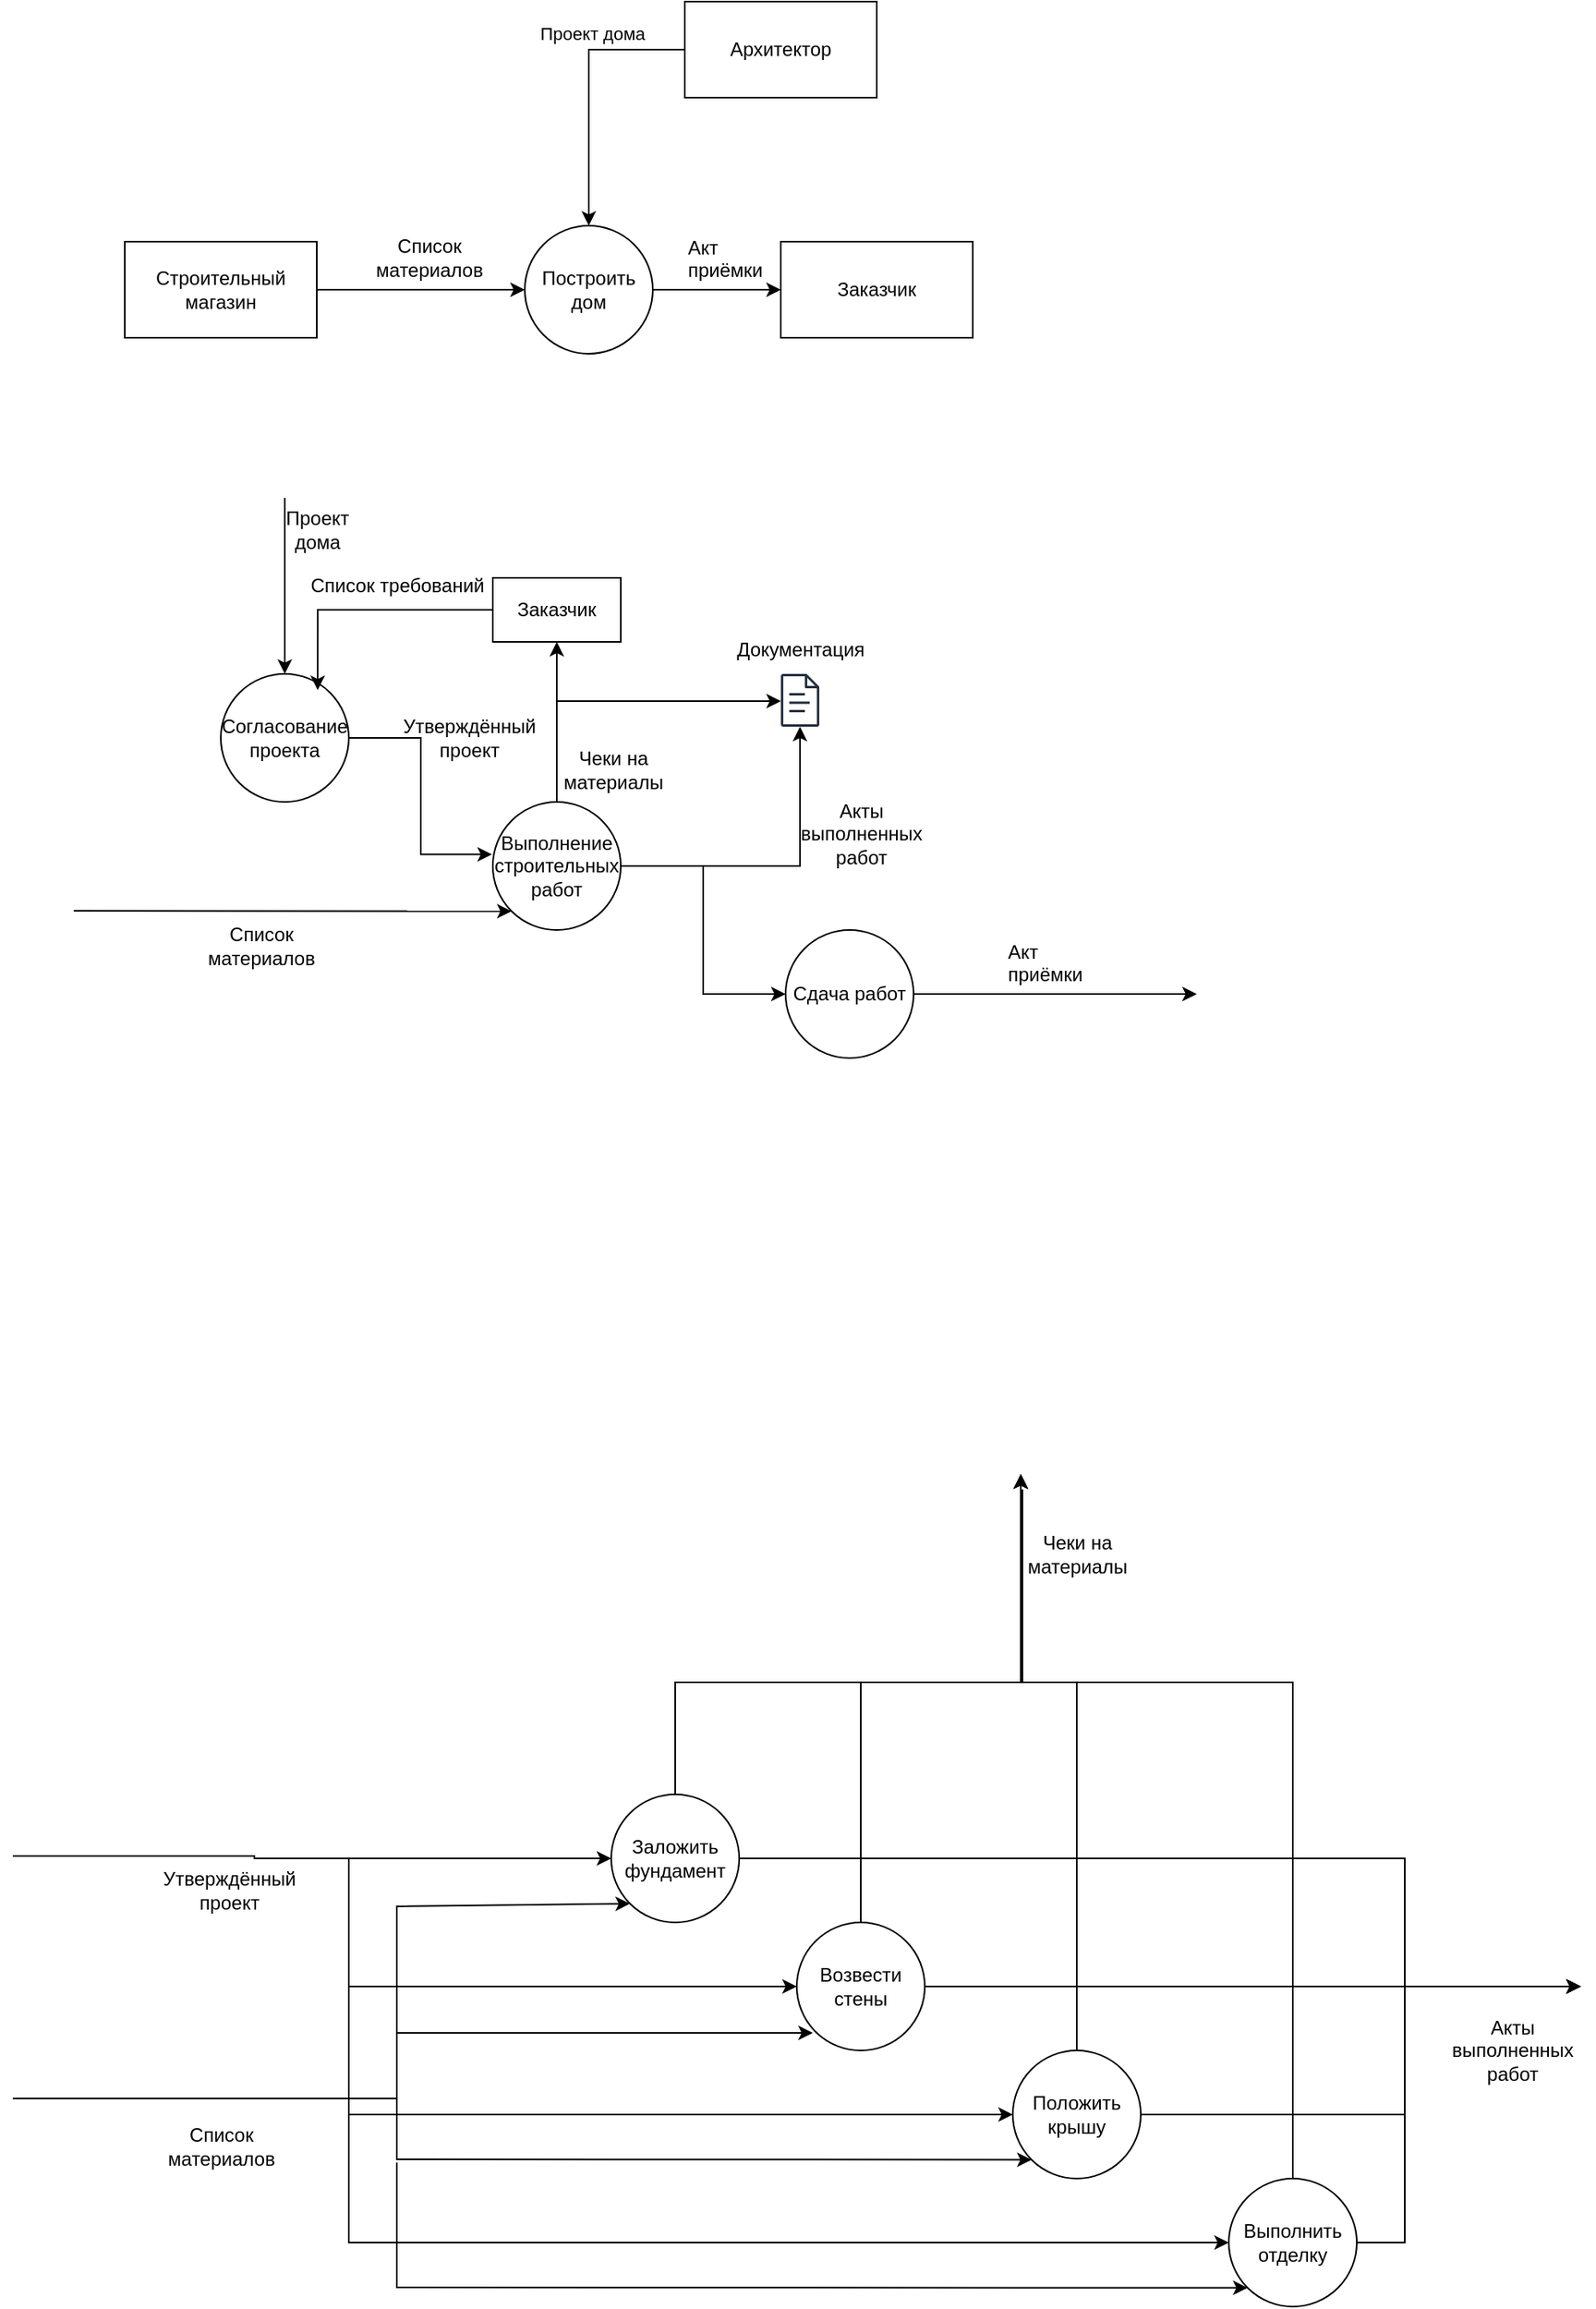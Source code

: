 <mxfile version="25.0.1">
  <diagram name="Page-1" id="IWK_YZqnmYgPwzLuM5sE">
    <mxGraphModel dx="1186" dy="426" grid="1" gridSize="10" guides="1" tooltips="1" connect="1" arrows="1" fold="1" page="1" pageScale="1" pageWidth="827" pageHeight="1169" math="0" shadow="0">
      <root>
        <mxCell id="0" />
        <mxCell id="1" parent="0" />
        <mxCell id="Poi-JJtiiJ44U1Zy0QEv-7" style="edgeStyle=orthogonalEdgeStyle;rounded=0;orthogonalLoop=1;jettySize=auto;html=1;entryX=0;entryY=0.5;entryDx=0;entryDy=0;" edge="1" parent="1" source="Poi-JJtiiJ44U1Zy0QEv-1" target="Poi-JJtiiJ44U1Zy0QEv-3">
          <mxGeometry relative="1" as="geometry" />
        </mxCell>
        <mxCell id="Poi-JJtiiJ44U1Zy0QEv-1" value="Построить дом" style="ellipse;whiteSpace=wrap;html=1;aspect=fixed;" vertex="1" parent="1">
          <mxGeometry x="280" y="260" width="80" height="80" as="geometry" />
        </mxCell>
        <mxCell id="Poi-JJtiiJ44U1Zy0QEv-5" style="edgeStyle=orthogonalEdgeStyle;rounded=0;orthogonalLoop=1;jettySize=auto;html=1;" edge="1" parent="1" source="Poi-JJtiiJ44U1Zy0QEv-2" target="Poi-JJtiiJ44U1Zy0QEv-1">
          <mxGeometry relative="1" as="geometry" />
        </mxCell>
        <mxCell id="Poi-JJtiiJ44U1Zy0QEv-2" value="&lt;div&gt;Строительный&lt;/div&gt;&lt;div&gt;магазин&lt;/div&gt;" style="rounded=0;whiteSpace=wrap;html=1;" vertex="1" parent="1">
          <mxGeometry x="30" y="270" width="120" height="60" as="geometry" />
        </mxCell>
        <mxCell id="Poi-JJtiiJ44U1Zy0QEv-3" value="Заказчик" style="rounded=0;whiteSpace=wrap;html=1;" vertex="1" parent="1">
          <mxGeometry x="440" y="270" width="120" height="60" as="geometry" />
        </mxCell>
        <mxCell id="Poi-JJtiiJ44U1Zy0QEv-9" style="edgeStyle=orthogonalEdgeStyle;rounded=0;orthogonalLoop=1;jettySize=auto;html=1;entryX=0.5;entryY=0;entryDx=0;entryDy=0;" edge="1" parent="1" source="Poi-JJtiiJ44U1Zy0QEv-4" target="Poi-JJtiiJ44U1Zy0QEv-1">
          <mxGeometry relative="1" as="geometry" />
        </mxCell>
        <mxCell id="Poi-JJtiiJ44U1Zy0QEv-10" value="Проект дома" style="edgeLabel;html=1;align=center;verticalAlign=middle;resizable=0;points=[];" vertex="1" connectable="0" parent="Poi-JJtiiJ44U1Zy0QEv-9">
          <mxGeometry x="0.137" y="2" relative="1" as="geometry">
            <mxPoint y="-47" as="offset" />
          </mxGeometry>
        </mxCell>
        <mxCell id="Poi-JJtiiJ44U1Zy0QEv-4" value="Архитектор" style="rounded=0;whiteSpace=wrap;html=1;" vertex="1" parent="1">
          <mxGeometry x="380" y="120" width="120" height="60" as="geometry" />
        </mxCell>
        <mxCell id="Poi-JJtiiJ44U1Zy0QEv-6" value="&lt;div&gt;Список&lt;/div&gt;&lt;div&gt;материалов&lt;/div&gt;" style="text;html=1;align=center;verticalAlign=middle;resizable=0;points=[];autosize=1;strokeColor=none;fillColor=none;" vertex="1" parent="1">
          <mxGeometry x="175" y="260" width="90" height="40" as="geometry" />
        </mxCell>
        <mxCell id="Poi-JJtiiJ44U1Zy0QEv-8" value="Акт&#xa;приёмки" style="text;whiteSpace=wrap;" vertex="1" parent="1">
          <mxGeometry x="380" y="260" width="80" height="50" as="geometry" />
        </mxCell>
        <mxCell id="Poi-JJtiiJ44U1Zy0QEv-12" value="&lt;div&gt;Согласование&lt;/div&gt;&lt;div&gt;проекта&lt;/div&gt;" style="ellipse;whiteSpace=wrap;html=1;aspect=fixed;" vertex="1" parent="1">
          <mxGeometry x="90" y="540" width="80" height="80" as="geometry" />
        </mxCell>
        <mxCell id="Poi-JJtiiJ44U1Zy0QEv-17" style="edgeStyle=orthogonalEdgeStyle;rounded=0;orthogonalLoop=1;jettySize=auto;html=1;entryX=0;entryY=0.5;entryDx=0;entryDy=0;" edge="1" parent="1" source="Poi-JJtiiJ44U1Zy0QEv-13" target="Poi-JJtiiJ44U1Zy0QEv-15">
          <mxGeometry relative="1" as="geometry" />
        </mxCell>
        <mxCell id="Poi-JJtiiJ44U1Zy0QEv-30" style="edgeStyle=orthogonalEdgeStyle;rounded=0;orthogonalLoop=1;jettySize=auto;html=1;" edge="1" parent="1" source="Poi-JJtiiJ44U1Zy0QEv-13" target="Poi-JJtiiJ44U1Zy0QEv-29">
          <mxGeometry relative="1" as="geometry">
            <mxPoint x="430" y="550" as="targetPoint" />
            <Array as="points">
              <mxPoint x="300" y="557" />
            </Array>
          </mxGeometry>
        </mxCell>
        <mxCell id="Poi-JJtiiJ44U1Zy0QEv-31" style="edgeStyle=orthogonalEdgeStyle;rounded=0;orthogonalLoop=1;jettySize=auto;html=1;exitX=1;exitY=0.5;exitDx=0;exitDy=0;" edge="1" parent="1" source="Poi-JJtiiJ44U1Zy0QEv-13" target="Poi-JJtiiJ44U1Zy0QEv-29">
          <mxGeometry relative="1" as="geometry">
            <Array as="points">
              <mxPoint x="452" y="660" />
            </Array>
          </mxGeometry>
        </mxCell>
        <mxCell id="Poi-JJtiiJ44U1Zy0QEv-13" value="&lt;div&gt;Выполнение&lt;/div&gt;&lt;div&gt;строительных работ&lt;/div&gt;" style="ellipse;whiteSpace=wrap;html=1;aspect=fixed;" vertex="1" parent="1">
          <mxGeometry x="260" y="620" width="80" height="80" as="geometry" />
        </mxCell>
        <mxCell id="Poi-JJtiiJ44U1Zy0QEv-20" style="edgeStyle=orthogonalEdgeStyle;rounded=0;orthogonalLoop=1;jettySize=auto;html=1;" edge="1" parent="1" source="Poi-JJtiiJ44U1Zy0QEv-15">
          <mxGeometry relative="1" as="geometry">
            <mxPoint x="700" y="740" as="targetPoint" />
          </mxGeometry>
        </mxCell>
        <mxCell id="Poi-JJtiiJ44U1Zy0QEv-15" value="Сдача работ" style="ellipse;whiteSpace=wrap;html=1;aspect=fixed;" vertex="1" parent="1">
          <mxGeometry x="443" y="700" width="80" height="80" as="geometry" />
        </mxCell>
        <mxCell id="Poi-JJtiiJ44U1Zy0QEv-16" style="edgeStyle=orthogonalEdgeStyle;rounded=0;orthogonalLoop=1;jettySize=auto;html=1;entryX=-0.007;entryY=0.41;entryDx=0;entryDy=0;entryPerimeter=0;" edge="1" parent="1" source="Poi-JJtiiJ44U1Zy0QEv-12" target="Poi-JJtiiJ44U1Zy0QEv-13">
          <mxGeometry relative="1" as="geometry" />
        </mxCell>
        <mxCell id="Poi-JJtiiJ44U1Zy0QEv-18" value="" style="endArrow=classic;html=1;rounded=0;entryX=0;entryY=1;entryDx=0;entryDy=0;" edge="1" parent="1" target="Poi-JJtiiJ44U1Zy0QEv-13">
          <mxGeometry width="50" height="50" relative="1" as="geometry">
            <mxPoint x="-1.882" y="688" as="sourcePoint" />
            <mxPoint x="350" y="620" as="targetPoint" />
          </mxGeometry>
        </mxCell>
        <mxCell id="Poi-JJtiiJ44U1Zy0QEv-19" value="&lt;div&gt;Список&lt;/div&gt;&lt;div&gt;материалов&lt;/div&gt;" style="text;html=1;align=center;verticalAlign=middle;resizable=0;points=[];autosize=1;strokeColor=none;fillColor=none;" vertex="1" parent="1">
          <mxGeometry x="70" y="690" width="90" height="40" as="geometry" />
        </mxCell>
        <mxCell id="Poi-JJtiiJ44U1Zy0QEv-21" value="Акт&#xa;приёмки" style="text;whiteSpace=wrap;" vertex="1" parent="1">
          <mxGeometry x="580" y="700" width="80" height="50" as="geometry" />
        </mxCell>
        <mxCell id="Poi-JJtiiJ44U1Zy0QEv-22" value="&lt;div&gt;Утверждённый&lt;/div&gt;&lt;div&gt;проект&lt;/div&gt;" style="text;html=1;align=center;verticalAlign=middle;resizable=0;points=[];autosize=1;strokeColor=none;fillColor=none;" vertex="1" parent="1">
          <mxGeometry x="190" y="560" width="110" height="40" as="geometry" />
        </mxCell>
        <mxCell id="Poi-JJtiiJ44U1Zy0QEv-23" value="Заказчик" style="rounded=0;whiteSpace=wrap;html=1;" vertex="1" parent="1">
          <mxGeometry x="260" y="480" width="80" height="40" as="geometry" />
        </mxCell>
        <mxCell id="Poi-JJtiiJ44U1Zy0QEv-24" value="" style="endArrow=classic;html=1;rounded=0;exitX=0.5;exitY=0;exitDx=0;exitDy=0;entryX=0.5;entryY=1;entryDx=0;entryDy=0;" edge="1" parent="1" source="Poi-JJtiiJ44U1Zy0QEv-13" target="Poi-JJtiiJ44U1Zy0QEv-23">
          <mxGeometry width="50" height="50" relative="1" as="geometry">
            <mxPoint x="290" y="500" as="sourcePoint" />
            <mxPoint x="340" y="450" as="targetPoint" />
          </mxGeometry>
        </mxCell>
        <mxCell id="Poi-JJtiiJ44U1Zy0QEv-25" style="edgeStyle=orthogonalEdgeStyle;rounded=0;orthogonalLoop=1;jettySize=auto;html=1;entryX=0.757;entryY=0.127;entryDx=0;entryDy=0;entryPerimeter=0;" edge="1" parent="1" source="Poi-JJtiiJ44U1Zy0QEv-23" target="Poi-JJtiiJ44U1Zy0QEv-12">
          <mxGeometry relative="1" as="geometry" />
        </mxCell>
        <mxCell id="Poi-JJtiiJ44U1Zy0QEv-26" value="Список требований" style="text;html=1;align=center;verticalAlign=middle;resizable=0;points=[];autosize=1;strokeColor=none;fillColor=none;" vertex="1" parent="1">
          <mxGeometry x="135" y="470" width="130" height="30" as="geometry" />
        </mxCell>
        <mxCell id="Poi-JJtiiJ44U1Zy0QEv-27" value="" style="endArrow=classic;html=1;rounded=0;entryX=0.5;entryY=0;entryDx=0;entryDy=0;" edge="1" parent="1" target="Poi-JJtiiJ44U1Zy0QEv-12">
          <mxGeometry width="50" height="50" relative="1" as="geometry">
            <mxPoint x="130" y="430" as="sourcePoint" />
            <mxPoint x="260" y="450" as="targetPoint" />
          </mxGeometry>
        </mxCell>
        <mxCell id="Poi-JJtiiJ44U1Zy0QEv-28" value="&lt;div&gt;Проект&lt;/div&gt;&lt;div&gt;дома&lt;/div&gt;" style="text;html=1;align=center;verticalAlign=middle;resizable=0;points=[];autosize=1;strokeColor=none;fillColor=none;" vertex="1" parent="1">
          <mxGeometry x="120" y="430" width="60" height="40" as="geometry" />
        </mxCell>
        <mxCell id="Poi-JJtiiJ44U1Zy0QEv-29" value="" style="sketch=0;outlineConnect=0;fontColor=#232F3E;gradientColor=none;fillColor=#232F3D;strokeColor=none;dashed=0;verticalLabelPosition=bottom;verticalAlign=top;align=center;html=1;fontSize=12;fontStyle=0;aspect=fixed;pointerEvents=1;shape=mxgraph.aws4.document;" vertex="1" parent="1">
          <mxGeometry x="440" y="540" width="24.12" height="33" as="geometry" />
        </mxCell>
        <mxCell id="Poi-JJtiiJ44U1Zy0QEv-33" value="Документация" style="text;html=1;align=center;verticalAlign=middle;resizable=0;points=[];autosize=1;strokeColor=none;fillColor=none;" vertex="1" parent="1">
          <mxGeometry x="402.06" y="510" width="100" height="30" as="geometry" />
        </mxCell>
        <mxCell id="Poi-JJtiiJ44U1Zy0QEv-34" value="&lt;div&gt;Чеки на&lt;/div&gt;&lt;div&gt;материалы&lt;/div&gt;" style="text;html=1;align=center;verticalAlign=middle;resizable=0;points=[];autosize=1;strokeColor=none;fillColor=none;" vertex="1" parent="1">
          <mxGeometry x="290" y="580" width="90" height="40" as="geometry" />
        </mxCell>
        <mxCell id="Poi-JJtiiJ44U1Zy0QEv-35" value="&lt;div&gt;Акты&lt;/div&gt;&lt;div&gt;выполненных&lt;/div&gt;&lt;div&gt;работ&lt;/div&gt;" style="text;html=1;align=center;verticalAlign=middle;resizable=0;points=[];autosize=1;strokeColor=none;fillColor=none;" vertex="1" parent="1">
          <mxGeometry x="440" y="610" width="100" height="60" as="geometry" />
        </mxCell>
        <mxCell id="Poi-JJtiiJ44U1Zy0QEv-37" value="&lt;div&gt;Список&lt;/div&gt;&lt;div&gt;материалов&lt;/div&gt;" style="text;html=1;align=center;verticalAlign=middle;resizable=0;points=[];autosize=1;strokeColor=none;fillColor=none;" vertex="1" parent="1">
          <mxGeometry x="45" y="1440" width="90" height="40" as="geometry" />
        </mxCell>
        <mxCell id="Poi-JJtiiJ44U1Zy0QEv-38" style="edgeStyle=orthogonalEdgeStyle;rounded=0;orthogonalLoop=1;jettySize=auto;html=1;entryX=0;entryY=0.5;entryDx=0;entryDy=0;" edge="1" parent="1" target="Poi-JJtiiJ44U1Zy0QEv-44">
          <mxGeometry relative="1" as="geometry">
            <mxPoint x="-40" y="1278.5" as="sourcePoint" />
            <mxPoint x="260" y="1279.5" as="targetPoint" />
            <Array as="points">
              <mxPoint x="111" y="1279" />
              <mxPoint x="111" y="1280" />
            </Array>
          </mxGeometry>
        </mxCell>
        <mxCell id="Poi-JJtiiJ44U1Zy0QEv-39" value="&lt;div&gt;Утверждённый&lt;/div&gt;&lt;div&gt;проект&lt;/div&gt;" style="text;html=1;align=center;verticalAlign=middle;resizable=0;points=[];autosize=1;strokeColor=none;fillColor=none;" vertex="1" parent="1">
          <mxGeometry x="40" y="1280" width="110" height="40" as="geometry" />
        </mxCell>
        <mxCell id="Poi-JJtiiJ44U1Zy0QEv-41" value="&lt;div&gt;Чеки на&lt;/div&gt;&lt;div&gt;материалы&lt;/div&gt;" style="text;html=1;align=center;verticalAlign=middle;resizable=0;points=[];autosize=1;strokeColor=none;fillColor=none;" vertex="1" parent="1">
          <mxGeometry x="580" y="1070" width="90" height="40" as="geometry" />
        </mxCell>
        <mxCell id="Poi-JJtiiJ44U1Zy0QEv-43" value="&lt;div&gt;Акты&lt;/div&gt;&lt;div&gt;выполненных&lt;/div&gt;&lt;div&gt;работ&lt;/div&gt;" style="text;html=1;align=center;verticalAlign=middle;resizable=0;points=[];autosize=1;strokeColor=none;fillColor=none;" vertex="1" parent="1">
          <mxGeometry x="847" y="1370" width="100" height="60" as="geometry" />
        </mxCell>
        <mxCell id="Poi-JJtiiJ44U1Zy0QEv-65" style="edgeStyle=orthogonalEdgeStyle;rounded=0;orthogonalLoop=1;jettySize=auto;html=1;" edge="1" parent="1" source="Poi-JJtiiJ44U1Zy0QEv-44">
          <mxGeometry relative="1" as="geometry">
            <mxPoint x="940" y="1360" as="targetPoint" />
            <Array as="points">
              <mxPoint x="830" y="1280" />
              <mxPoint x="830" y="1360" />
            </Array>
          </mxGeometry>
        </mxCell>
        <mxCell id="Poi-JJtiiJ44U1Zy0QEv-66" style="edgeStyle=orthogonalEdgeStyle;rounded=0;orthogonalLoop=1;jettySize=auto;html=1;" edge="1" parent="1" source="Poi-JJtiiJ44U1Zy0QEv-44">
          <mxGeometry relative="1" as="geometry">
            <mxPoint x="590" y="1040" as="targetPoint" />
            <Array as="points">
              <mxPoint x="374" y="1170" />
              <mxPoint x="591" y="1170" />
              <mxPoint x="591" y="1050" />
              <mxPoint x="590" y="1050" />
            </Array>
          </mxGeometry>
        </mxCell>
        <mxCell id="Poi-JJtiiJ44U1Zy0QEv-44" value="&lt;div&gt;Заложить&lt;/div&gt;&lt;div&gt;фундамент&lt;/div&gt;" style="ellipse;whiteSpace=wrap;html=1;aspect=fixed;" vertex="1" parent="1">
          <mxGeometry x="334" y="1240" width="80" height="80" as="geometry" />
        </mxCell>
        <mxCell id="Poi-JJtiiJ44U1Zy0QEv-62" style="edgeStyle=orthogonalEdgeStyle;rounded=0;orthogonalLoop=1;jettySize=auto;html=1;" edge="1" parent="1" source="Poi-JJtiiJ44U1Zy0QEv-45">
          <mxGeometry relative="1" as="geometry">
            <mxPoint x="940" y="1360" as="targetPoint" />
            <Array as="points">
              <mxPoint x="830" y="1520" />
              <mxPoint x="830" y="1360" />
            </Array>
          </mxGeometry>
        </mxCell>
        <mxCell id="Poi-JJtiiJ44U1Zy0QEv-69" style="edgeStyle=orthogonalEdgeStyle;rounded=0;orthogonalLoop=1;jettySize=auto;html=1;" edge="1" parent="1" source="Poi-JJtiiJ44U1Zy0QEv-45">
          <mxGeometry relative="1" as="geometry">
            <mxPoint x="590" y="1040" as="targetPoint" />
            <Array as="points">
              <mxPoint x="760" y="1170" />
              <mxPoint x="590" y="1170" />
            </Array>
          </mxGeometry>
        </mxCell>
        <mxCell id="Poi-JJtiiJ44U1Zy0QEv-45" value="Выполнить отделку" style="ellipse;whiteSpace=wrap;html=1;aspect=fixed;" vertex="1" parent="1">
          <mxGeometry x="720" y="1480" width="80" height="80" as="geometry" />
        </mxCell>
        <mxCell id="Poi-JJtiiJ44U1Zy0QEv-63" style="edgeStyle=orthogonalEdgeStyle;rounded=0;orthogonalLoop=1;jettySize=auto;html=1;" edge="1" parent="1" source="Poi-JJtiiJ44U1Zy0QEv-46">
          <mxGeometry relative="1" as="geometry">
            <mxPoint x="940" y="1360" as="targetPoint" />
            <Array as="points">
              <mxPoint x="830" y="1440" />
              <mxPoint x="830" y="1360" />
            </Array>
          </mxGeometry>
        </mxCell>
        <mxCell id="Poi-JJtiiJ44U1Zy0QEv-68" style="edgeStyle=orthogonalEdgeStyle;rounded=0;orthogonalLoop=1;jettySize=auto;html=1;" edge="1" parent="1" source="Poi-JJtiiJ44U1Zy0QEv-46">
          <mxGeometry relative="1" as="geometry">
            <mxPoint x="590" y="1040" as="targetPoint" />
            <Array as="points">
              <mxPoint x="625" y="1170" />
              <mxPoint x="591" y="1170" />
              <mxPoint x="591" y="1050" />
              <mxPoint x="590" y="1050" />
            </Array>
          </mxGeometry>
        </mxCell>
        <mxCell id="Poi-JJtiiJ44U1Zy0QEv-46" value="Положить крышу" style="ellipse;whiteSpace=wrap;html=1;aspect=fixed;" vertex="1" parent="1">
          <mxGeometry x="585" y="1400" width="80" height="80" as="geometry" />
        </mxCell>
        <mxCell id="Poi-JJtiiJ44U1Zy0QEv-64" style="edgeStyle=orthogonalEdgeStyle;rounded=0;orthogonalLoop=1;jettySize=auto;html=1;" edge="1" parent="1" source="Poi-JJtiiJ44U1Zy0QEv-48">
          <mxGeometry relative="1" as="geometry">
            <mxPoint x="940" y="1360" as="targetPoint" />
          </mxGeometry>
        </mxCell>
        <mxCell id="Poi-JJtiiJ44U1Zy0QEv-67" style="edgeStyle=orthogonalEdgeStyle;rounded=0;orthogonalLoop=1;jettySize=auto;html=1;" edge="1" parent="1" source="Poi-JJtiiJ44U1Zy0QEv-48">
          <mxGeometry relative="1" as="geometry">
            <mxPoint x="590" y="1040" as="targetPoint" />
            <Array as="points">
              <mxPoint x="490" y="1170" />
              <mxPoint x="590" y="1170" />
            </Array>
          </mxGeometry>
        </mxCell>
        <mxCell id="Poi-JJtiiJ44U1Zy0QEv-48" value="Возвести стены" style="ellipse;whiteSpace=wrap;html=1;aspect=fixed;" vertex="1" parent="1">
          <mxGeometry x="450" y="1320" width="80" height="80" as="geometry" />
        </mxCell>
        <mxCell id="Poi-JJtiiJ44U1Zy0QEv-51" value="" style="endArrow=classic;html=1;rounded=0;" edge="1" parent="1">
          <mxGeometry width="50" height="50" relative="1" as="geometry">
            <mxPoint x="170" y="1280" as="sourcePoint" />
            <mxPoint x="450" y="1360" as="targetPoint" />
            <Array as="points">
              <mxPoint x="170" y="1360" />
            </Array>
          </mxGeometry>
        </mxCell>
        <mxCell id="Poi-JJtiiJ44U1Zy0QEv-52" value="" style="endArrow=classic;html=1;rounded=0;entryX=0;entryY=0.5;entryDx=0;entryDy=0;" edge="1" parent="1" target="Poi-JJtiiJ44U1Zy0QEv-46">
          <mxGeometry width="50" height="50" relative="1" as="geometry">
            <mxPoint x="170" y="1360" as="sourcePoint" />
            <mxPoint x="450" y="1440" as="targetPoint" />
            <Array as="points">
              <mxPoint x="170" y="1440" />
            </Array>
          </mxGeometry>
        </mxCell>
        <mxCell id="Poi-JJtiiJ44U1Zy0QEv-53" value="" style="endArrow=classic;html=1;rounded=0;entryX=0;entryY=0.5;entryDx=0;entryDy=0;" edge="1" parent="1" target="Poi-JJtiiJ44U1Zy0QEv-45">
          <mxGeometry width="50" height="50" relative="1" as="geometry">
            <mxPoint x="170" y="1440" as="sourcePoint" />
            <mxPoint x="590" y="1520" as="targetPoint" />
            <Array as="points">
              <mxPoint x="170" y="1480" />
              <mxPoint x="170" y="1520" />
            </Array>
          </mxGeometry>
        </mxCell>
        <mxCell id="Poi-JJtiiJ44U1Zy0QEv-54" value="" style="endArrow=classic;html=1;rounded=0;entryX=0;entryY=1;entryDx=0;entryDy=0;" edge="1" parent="1" target="Poi-JJtiiJ44U1Zy0QEv-44">
          <mxGeometry width="50" height="50" relative="1" as="geometry">
            <mxPoint x="200" y="1410" as="sourcePoint" />
            <mxPoint x="410" y="1360" as="targetPoint" />
            <Array as="points">
              <mxPoint x="200" y="1310" />
            </Array>
          </mxGeometry>
        </mxCell>
        <mxCell id="Poi-JJtiiJ44U1Zy0QEv-57" value="" style="endArrow=classic;html=1;rounded=0;entryX=0;entryY=1;entryDx=0;entryDy=0;" edge="1" parent="1">
          <mxGeometry width="50" height="50" relative="1" as="geometry">
            <mxPoint x="200" y="1410" as="sourcePoint" />
            <mxPoint x="460" y="1389" as="targetPoint" />
            <Array as="points">
              <mxPoint x="200" y="1389" />
            </Array>
          </mxGeometry>
        </mxCell>
        <mxCell id="Poi-JJtiiJ44U1Zy0QEv-58" value="" style="endArrow=classic;html=1;rounded=0;entryX=0;entryY=1;entryDx=0;entryDy=0;" edge="1" parent="1" target="Poi-JJtiiJ44U1Zy0QEv-46">
          <mxGeometry width="50" height="50" relative="1" as="geometry">
            <mxPoint x="200" y="1410" as="sourcePoint" />
            <mxPoint x="430" y="1430" as="targetPoint" />
            <Array as="points">
              <mxPoint x="200" y="1468" />
            </Array>
          </mxGeometry>
        </mxCell>
        <mxCell id="Poi-JJtiiJ44U1Zy0QEv-59" value="" style="endArrow=classic;html=1;rounded=0;entryX=0;entryY=1;entryDx=0;entryDy=0;" edge="1" parent="1" target="Poi-JJtiiJ44U1Zy0QEv-45">
          <mxGeometry width="50" height="50" relative="1" as="geometry">
            <mxPoint x="200" y="1470" as="sourcePoint" />
            <mxPoint x="618.5" y="1549" as="targetPoint" />
            <Array as="points">
              <mxPoint x="200" y="1548" />
            </Array>
          </mxGeometry>
        </mxCell>
        <mxCell id="Poi-JJtiiJ44U1Zy0QEv-61" value="" style="endArrow=none;html=1;rounded=0;" edge="1" parent="1">
          <mxGeometry width="50" height="50" relative="1" as="geometry">
            <mxPoint x="-40" y="1430" as="sourcePoint" />
            <mxPoint x="200" y="1430" as="targetPoint" />
          </mxGeometry>
        </mxCell>
      </root>
    </mxGraphModel>
  </diagram>
</mxfile>
